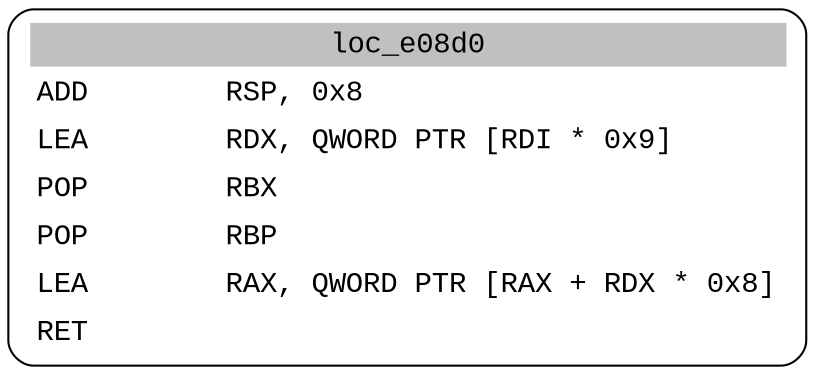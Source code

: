 digraph asm_graph {
1941 [
shape="Mrecord" fontname="Courier New"label =<<table border="0" cellborder="0" cellpadding="3"><tr><td align="center" colspan="2" bgcolor="grey">loc_e08d0</td></tr><tr><td align="left">ADD        RSP, 0x8</td></tr><tr><td align="left">LEA        RDX, QWORD PTR [RDI * 0x9]</td></tr><tr><td align="left">POP        RBX</td></tr><tr><td align="left">POP        RBP</td></tr><tr><td align="left">LEA        RAX, QWORD PTR [RAX + RDX * 0x8]</td></tr><tr><td align="left">RET        </td></tr></table>> ];
}